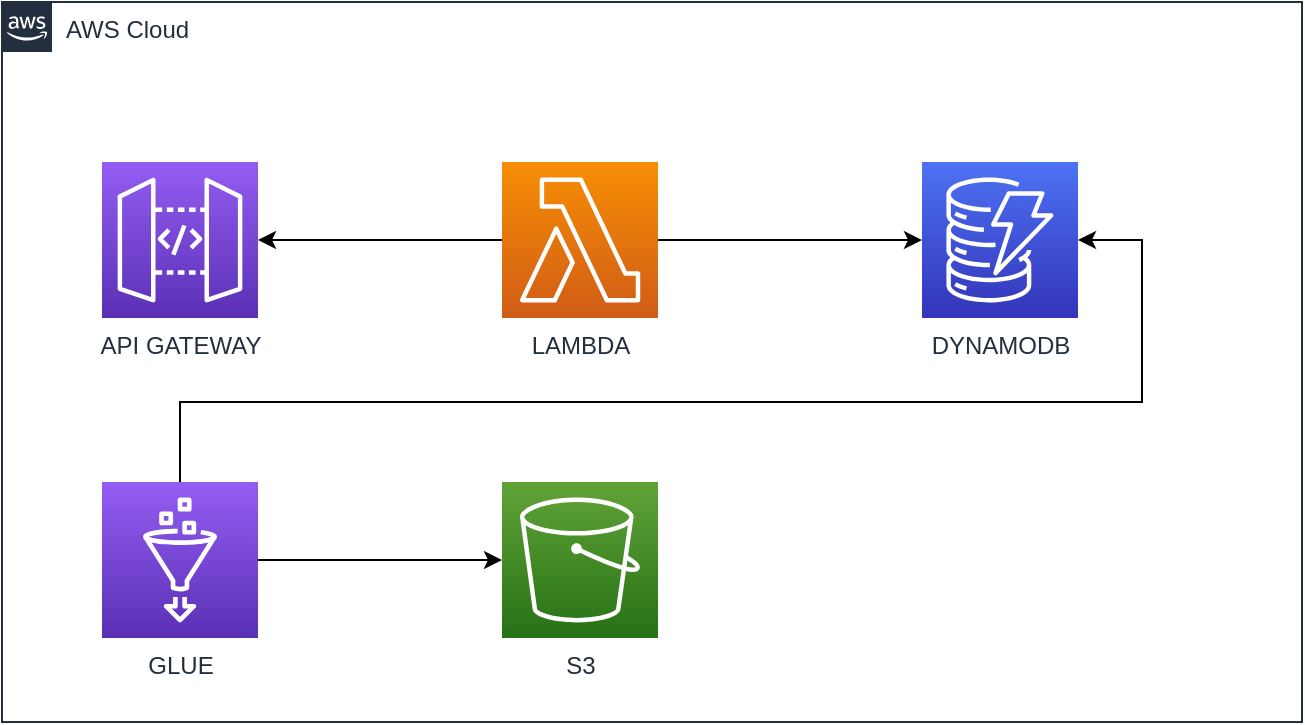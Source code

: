 <mxfile version="21.2.9" type="device">
  <diagram name="Page-1" id="ngXtr_aJKpOXbXRIsodC">
    <mxGraphModel dx="763" dy="430" grid="1" gridSize="10" guides="1" tooltips="1" connect="1" arrows="1" fold="1" page="1" pageScale="1" pageWidth="850" pageHeight="1100" background="#ffffff" math="0" shadow="0">
      <root>
        <mxCell id="0" />
        <mxCell id="1" parent="0" />
        <mxCell id="WTn1-iiIgvC_FIJvYfPj-3" value="AWS Cloud" style="points=[[0,0],[0.25,0],[0.5,0],[0.75,0],[1,0],[1,0.25],[1,0.5],[1,0.75],[1,1],[0.75,1],[0.5,1],[0.25,1],[0,1],[0,0.75],[0,0.5],[0,0.25]];outlineConnect=0;gradientColor=none;html=1;whiteSpace=wrap;fontSize=12;fontStyle=0;container=1;pointerEvents=0;collapsible=0;recursiveResize=0;shape=mxgraph.aws4.group;grIcon=mxgraph.aws4.group_aws_cloud_alt;strokeColor=#232F3E;fillColor=none;verticalAlign=top;align=left;spacingLeft=30;fontColor=#232F3E;dashed=0;" vertex="1" parent="1">
          <mxGeometry x="110" y="120" width="650" height="360" as="geometry" />
        </mxCell>
        <mxCell id="WTn1-iiIgvC_FIJvYfPj-7" value="API GATEWAY" style="sketch=0;points=[[0,0,0],[0.25,0,0],[0.5,0,0],[0.75,0,0],[1,0,0],[0,1,0],[0.25,1,0],[0.5,1,0],[0.75,1,0],[1,1,0],[0,0.25,0],[0,0.5,0],[0,0.75,0],[1,0.25,0],[1,0.5,0],[1,0.75,0]];outlineConnect=0;fontColor=#232F3E;gradientColor=#945DF2;gradientDirection=north;fillColor=#5A30B5;strokeColor=#ffffff;dashed=0;verticalLabelPosition=bottom;verticalAlign=top;align=center;html=1;fontSize=12;fontStyle=0;aspect=fixed;shape=mxgraph.aws4.resourceIcon;resIcon=mxgraph.aws4.api_gateway;" vertex="1" parent="WTn1-iiIgvC_FIJvYfPj-3">
          <mxGeometry x="50" y="80" width="78" height="78" as="geometry" />
        </mxCell>
        <mxCell id="WTn1-iiIgvC_FIJvYfPj-17" style="edgeStyle=orthogonalEdgeStyle;rounded=0;orthogonalLoop=1;jettySize=auto;html=1;" edge="1" parent="WTn1-iiIgvC_FIJvYfPj-3" source="WTn1-iiIgvC_FIJvYfPj-9" target="WTn1-iiIgvC_FIJvYfPj-7">
          <mxGeometry relative="1" as="geometry" />
        </mxCell>
        <mxCell id="WTn1-iiIgvC_FIJvYfPj-18" style="edgeStyle=orthogonalEdgeStyle;rounded=0;orthogonalLoop=1;jettySize=auto;html=1;entryX=0;entryY=0.5;entryDx=0;entryDy=0;entryPerimeter=0;" edge="1" parent="WTn1-iiIgvC_FIJvYfPj-3" source="WTn1-iiIgvC_FIJvYfPj-9" target="WTn1-iiIgvC_FIJvYfPj-10">
          <mxGeometry relative="1" as="geometry" />
        </mxCell>
        <mxCell id="WTn1-iiIgvC_FIJvYfPj-9" value="LAMBDA" style="sketch=0;points=[[0,0,0],[0.25,0,0],[0.5,0,0],[0.75,0,0],[1,0,0],[0,1,0],[0.25,1,0],[0.5,1,0],[0.75,1,0],[1,1,0],[0,0.25,0],[0,0.5,0],[0,0.75,0],[1,0.25,0],[1,0.5,0],[1,0.75,0]];outlineConnect=0;fontColor=#232F3E;gradientColor=#F78E04;gradientDirection=north;fillColor=#D05C17;strokeColor=#ffffff;dashed=0;verticalLabelPosition=bottom;verticalAlign=top;align=center;html=1;fontSize=12;fontStyle=0;aspect=fixed;shape=mxgraph.aws4.resourceIcon;resIcon=mxgraph.aws4.lambda;" vertex="1" parent="WTn1-iiIgvC_FIJvYfPj-3">
          <mxGeometry x="250" y="80" width="78" height="78" as="geometry" />
        </mxCell>
        <mxCell id="WTn1-iiIgvC_FIJvYfPj-10" value="DYNAMODB" style="sketch=0;points=[[0,0,0],[0.25,0,0],[0.5,0,0],[0.75,0,0],[1,0,0],[0,1,0],[0.25,1,0],[0.5,1,0],[0.75,1,0],[1,1,0],[0,0.25,0],[0,0.5,0],[0,0.75,0],[1,0.25,0],[1,0.5,0],[1,0.75,0]];outlineConnect=0;fontColor=#232F3E;gradientColor=#4D72F3;gradientDirection=north;fillColor=#3334B9;strokeColor=#ffffff;dashed=0;verticalLabelPosition=bottom;verticalAlign=top;align=center;html=1;fontSize=12;fontStyle=0;aspect=fixed;shape=mxgraph.aws4.resourceIcon;resIcon=mxgraph.aws4.dynamodb;" vertex="1" parent="WTn1-iiIgvC_FIJvYfPj-3">
          <mxGeometry x="460" y="80" width="78" height="78" as="geometry" />
        </mxCell>
        <mxCell id="WTn1-iiIgvC_FIJvYfPj-19" style="edgeStyle=orthogonalEdgeStyle;rounded=0;orthogonalLoop=1;jettySize=auto;html=1;entryX=1;entryY=0.5;entryDx=0;entryDy=0;entryPerimeter=0;" edge="1" parent="WTn1-iiIgvC_FIJvYfPj-3" source="WTn1-iiIgvC_FIJvYfPj-12" target="WTn1-iiIgvC_FIJvYfPj-10">
          <mxGeometry relative="1" as="geometry">
            <Array as="points">
              <mxPoint x="89" y="200" />
              <mxPoint x="570" y="200" />
              <mxPoint x="570" y="119" />
            </Array>
          </mxGeometry>
        </mxCell>
        <mxCell id="WTn1-iiIgvC_FIJvYfPj-20" style="edgeStyle=orthogonalEdgeStyle;rounded=0;orthogonalLoop=1;jettySize=auto;html=1;" edge="1" parent="WTn1-iiIgvC_FIJvYfPj-3" source="WTn1-iiIgvC_FIJvYfPj-12" target="WTn1-iiIgvC_FIJvYfPj-16">
          <mxGeometry relative="1" as="geometry" />
        </mxCell>
        <mxCell id="WTn1-iiIgvC_FIJvYfPj-12" value="GLUE" style="sketch=0;points=[[0,0,0],[0.25,0,0],[0.5,0,0],[0.75,0,0],[1,0,0],[0,1,0],[0.25,1,0],[0.5,1,0],[0.75,1,0],[1,1,0],[0,0.25,0],[0,0.5,0],[0,0.75,0],[1,0.25,0],[1,0.5,0],[1,0.75,0]];outlineConnect=0;fontColor=#232F3E;gradientColor=#945DF2;gradientDirection=north;fillColor=#5A30B5;strokeColor=#ffffff;dashed=0;verticalLabelPosition=bottom;verticalAlign=top;align=center;html=1;fontSize=12;fontStyle=0;aspect=fixed;shape=mxgraph.aws4.resourceIcon;resIcon=mxgraph.aws4.glue;" vertex="1" parent="WTn1-iiIgvC_FIJvYfPj-3">
          <mxGeometry x="50" y="240" width="78" height="78" as="geometry" />
        </mxCell>
        <mxCell id="WTn1-iiIgvC_FIJvYfPj-16" value="S3" style="sketch=0;points=[[0,0,0],[0.25,0,0],[0.5,0,0],[0.75,0,0],[1,0,0],[0,1,0],[0.25,1,0],[0.5,1,0],[0.75,1,0],[1,1,0],[0,0.25,0],[0,0.5,0],[0,0.75,0],[1,0.25,0],[1,0.5,0],[1,0.75,0]];outlineConnect=0;fontColor=#232F3E;gradientColor=#60A337;gradientDirection=north;fillColor=#277116;strokeColor=#ffffff;dashed=0;verticalLabelPosition=bottom;verticalAlign=top;align=center;html=1;fontSize=12;fontStyle=0;aspect=fixed;shape=mxgraph.aws4.resourceIcon;resIcon=mxgraph.aws4.s3;" vertex="1" parent="WTn1-iiIgvC_FIJvYfPj-3">
          <mxGeometry x="250" y="240" width="78" height="78" as="geometry" />
        </mxCell>
      </root>
    </mxGraphModel>
  </diagram>
</mxfile>
